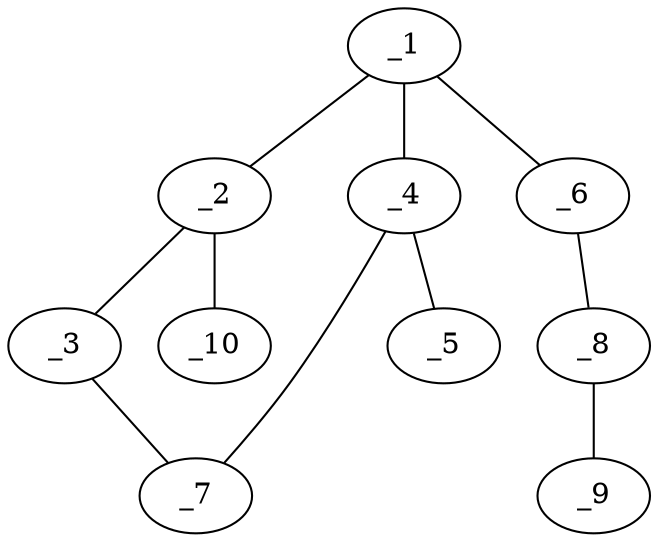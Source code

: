 graph molid678398 {
	_1	 [charge=0,
		chem=4,
		symbol="N  ",
		x="3.7601",
		y="-0.4806"];
	_2	 [charge=0,
		chem=1,
		symbol="C  ",
		x="2.9511",
		y="-1.0684"];
	_1 -- _2	 [valence=1];
	_4	 [charge=0,
		chem=1,
		symbol="C  ",
		x="4.5691",
		y="-1.0684"];
	_1 -- _4	 [valence=1];
	_6	 [charge=0,
		chem=4,
		symbol="N  ",
		x="3.7601",
		y="0.5194"];
	_1 -- _6	 [valence=1];
	_3	 [charge=0,
		chem=4,
		symbol="N  ",
		x="3.2601",
		y="-2.0194"];
	_2 -- _3	 [valence=2];
	_10	 [charge=0,
		chem=1,
		symbol="C  ",
		x=2,
		y="-0.7593"];
	_2 -- _10	 [valence=1];
	_7	 [charge=0,
		chem=4,
		symbol="N  ",
		x="4.2601",
		y="-2.0194"];
	_3 -- _7	 [valence=1];
	_5	 [charge=0,
		chem=2,
		symbol="O  ",
		x="5.5201",
		y="-0.7594"];
	_4 -- _5	 [valence=2];
	_4 -- _7	 [valence=1];
	_8	 [charge=0,
		chem=1,
		symbol="C  ",
		x="4.6261",
		y="1.0194"];
	_6 -- _8	 [valence=2];
	_9	 [charge=0,
		chem=1,
		symbol="C  ",
		x="4.6261",
		y="2.0194"];
	_8 -- _9	 [valence=1];
}
